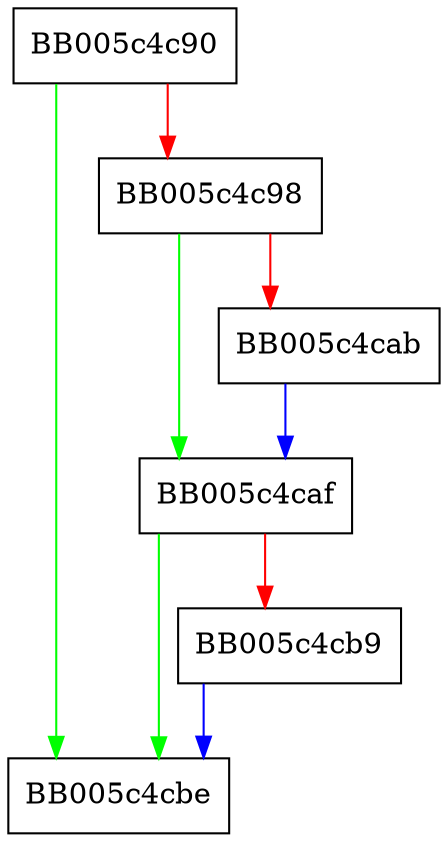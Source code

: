 digraph EVP_PBE_get {
  node [shape="box"];
  graph [splines=ortho];
  BB005c4c90 -> BB005c4cbe [color="green"];
  BB005c4c90 -> BB005c4c98 [color="red"];
  BB005c4c98 -> BB005c4caf [color="green"];
  BB005c4c98 -> BB005c4cab [color="red"];
  BB005c4cab -> BB005c4caf [color="blue"];
  BB005c4caf -> BB005c4cbe [color="green"];
  BB005c4caf -> BB005c4cb9 [color="red"];
  BB005c4cb9 -> BB005c4cbe [color="blue"];
}